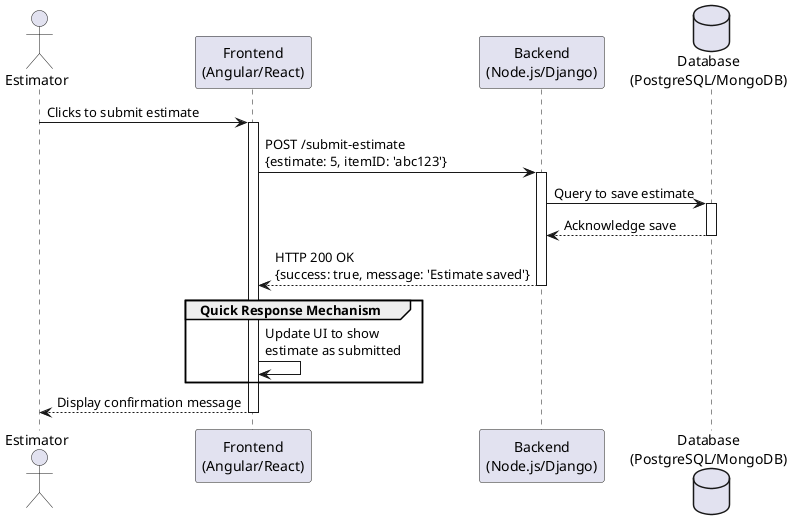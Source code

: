 @startuml
actor Estimator as user
participant "Frontend\n(Angular/React)" as frontend
participant "Backend\n(Node.js/Django)" as backend
database "Database\n(PostgreSQL/MongoDB)" as db

user -> frontend : Clicks to submit estimate
activate frontend
frontend -> backend : POST /submit-estimate\n{estimate: 5, itemID: 'abc123'}
activate backend
backend -> db : Query to save estimate
activate db
db --> backend : Acknowledge save
deactivate db
backend --> frontend : HTTP 200 OK\n{success: true, message: 'Estimate saved'}
deactivate backend

group Quick Response Mechanism
    frontend -> frontend : Update UI to show\nestimate as submitted
end

frontend --> user : Display confirmation message
deactivate frontend

@enduml